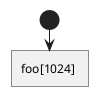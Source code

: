 {
  "sha1": "ird8jzu8eb99uasl91k2nxwdcz0j0fk",
  "insertion": {
    "when": "2024-06-03T18:59:31.123Z",
    "user": "plantuml@gmail.com"
  }
}
@startuml
start
:foo[1024] ]
@enduml
